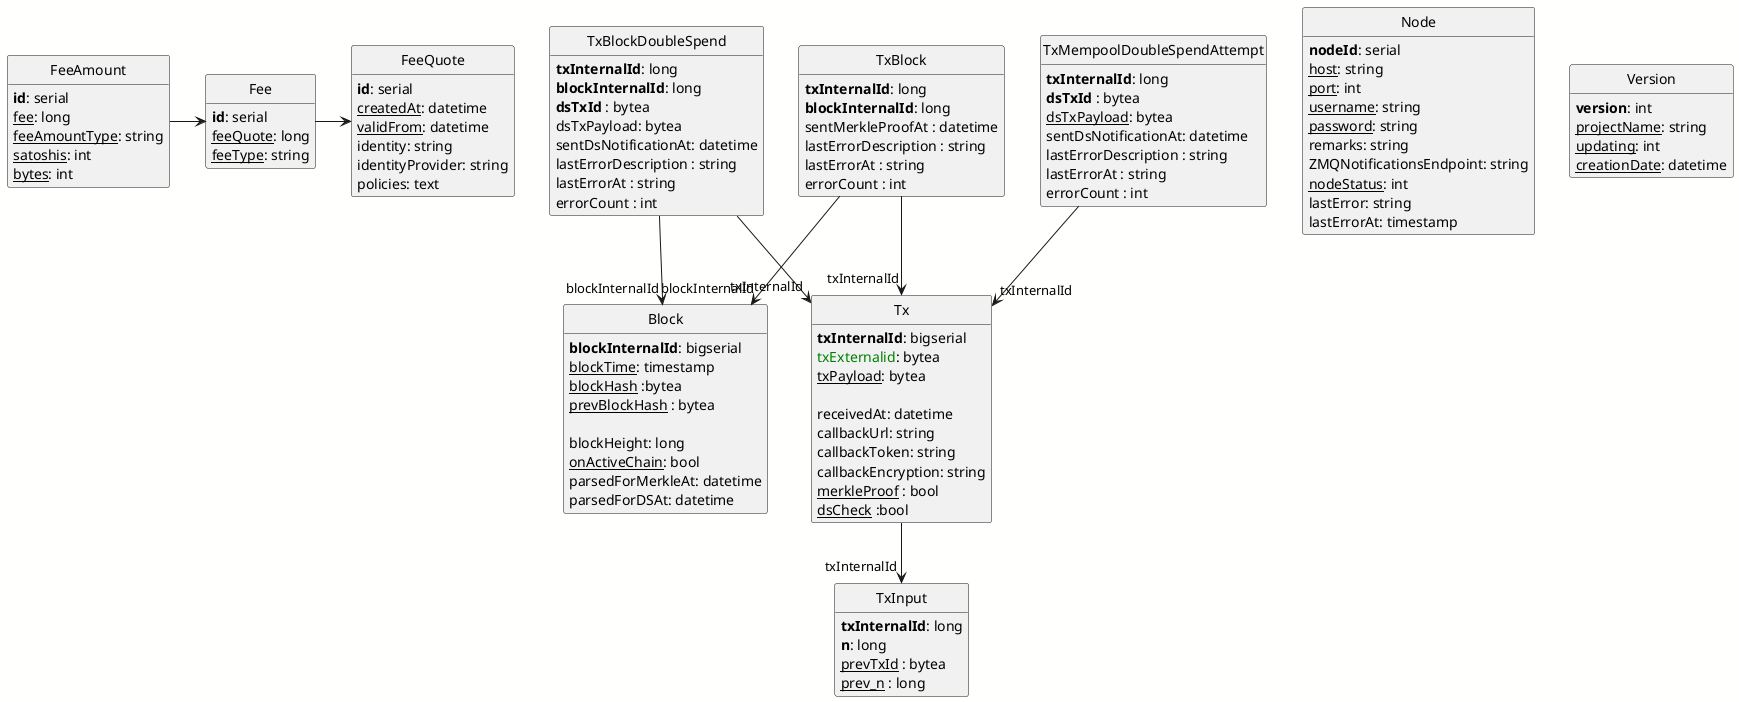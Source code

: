 ﻿@startuml 
skinparam backgroundColor #FFFFFE
' uncomment the line below if you're using computer with a retina display
' skinparam dpi 300
' we use bold for primary key
' green color for unique
' and underline for not_null
!define primary_key(x) <b>x</b>
!define unique(x) <color:green>x</color>
!define not_null(x) <u>x</u>
hide empty members
hide circle

class Tx {
  primary_key(txInternalId): bigserial
  unique(txExternalid): bytea
  not_null(txPayload): bytea
  
  receivedAt: datetime
  callbackUrl: string
  callbackToken: string
  callbackEncryption: string
  not_null(merkleProof) : bool
  not_null(dsCheck) :bool
}    

class TxInput {
  primary_key(txInternalId): long
  primary_key(n): long
  not_null(prevTxId) : bytea
  not_null(prev_n) : long

}
Tx --> "txInternalId" TxInput 

' After block is parsed we need to process  merkle callback
' After block is no longer on active chain we need to check *whole new chain* for double spends (until tx is included on both forks)???
class TxBlock
{
  primary_key(txInternalId): long
  primary_key(blockInternalId): long
  sentMerkleProofAt : datetime
  lastErrorDescription : string
  lastErrorAt : string
  errorCount : int
}
TxBlock --> "blockInternalId" Block
TxBlock --> "txInternalId" Tx

class TxBlockDoubleSpend
{
  primary_key(txInternalId): long
  primary_key(blockInternalId): long
  primary_key(dsTxId) : bytea
  dsTxPayload: bytea
  sentDsNotificationAt: datetime
  lastErrorDescription : string
  lastErrorAt : string
  errorCount : int
}
TxBlockDoubleSpend --> "txInternalId" Tx
TxBlockDoubleSpend --> "blockInternalId" Block

class TxMempoolDoubleSpendAttempt
{
  primary_key(txInternalId): long
  primary_key(dsTxId) : bytea
  not_null(dsTxPayload): bytea
  sentDsNotificationAt: datetime
  lastErrorDescription : string
  lastErrorAt : string
  errorCount : int
}
TxMempoolDoubleSpendAttempt --> "txInternalId" Tx

class Block
{
  primary_key(blockInternalId): bigserial
  not_null(blockTime): timestamp
  not_null(blockHash) :bytea
  not_null(prevBlockHash) : bytea
  
  ' null if not connected
  blockHeight: long  
  not_null(onActiveChain): bool
  parsedForMerkleAt: datetime
  parsedForDSAt: datetime
}

class Node {
  primary_key(nodeId): serial
  not_null(host): string
  not_null(port): int
  not_null(username): string
  not_null(password): string
  remarks: string
  ZMQNotificationsEndpoint: string
  not_null(nodeStatus): int
  lastError: string
  lastErrorAt: timestamp
}

class FeeQuote {
  primary_key(id): serial
  not_null(createdAt): datetime
  not_null(validFrom): datetime
  identity: string
  identityProvider: string
  policies: text
}

class Fee {
  primary_key(id): serial
  not_null(feeQuote): long
  not_null(feeType): string
}
Fee -> FeeQuote

class FeeAmount {
  primary_key(id): serial
  not_null(fee): long 
  not_null(feeAmountType): string 
  not_null(satoshis): int
  not_null(bytes): int
}
FeeAmount -> Fee

class Version{
  primary_key(version): int
  not_null(projectName): string
  not_null(updating): int
  not_null(creationDate): datetime
}
@enduml
